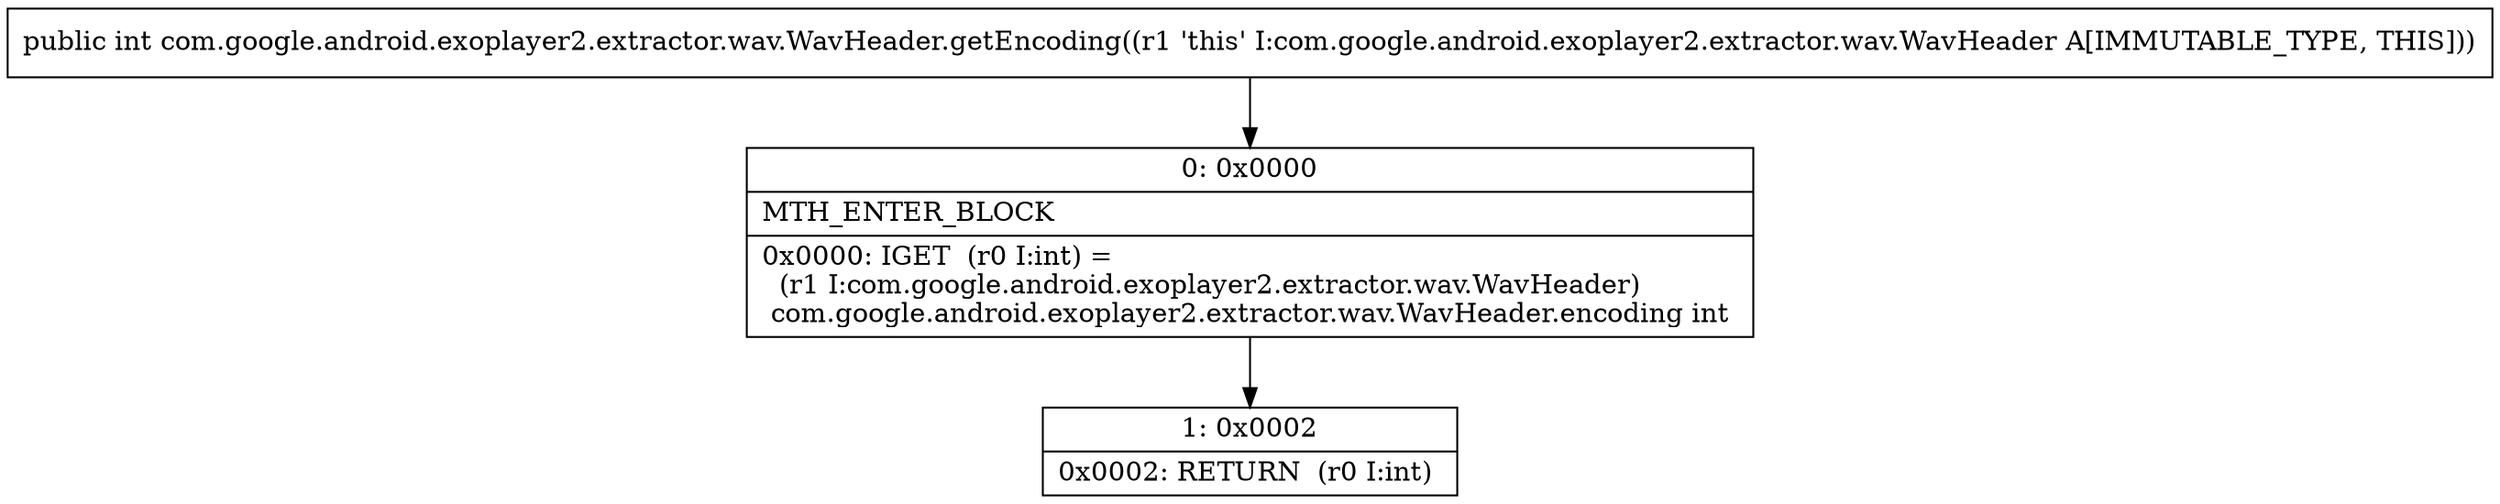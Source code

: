 digraph "CFG forcom.google.android.exoplayer2.extractor.wav.WavHeader.getEncoding()I" {
Node_0 [shape=record,label="{0\:\ 0x0000|MTH_ENTER_BLOCK\l|0x0000: IGET  (r0 I:int) = \l  (r1 I:com.google.android.exoplayer2.extractor.wav.WavHeader)\l com.google.android.exoplayer2.extractor.wav.WavHeader.encoding int \l}"];
Node_1 [shape=record,label="{1\:\ 0x0002|0x0002: RETURN  (r0 I:int) \l}"];
MethodNode[shape=record,label="{public int com.google.android.exoplayer2.extractor.wav.WavHeader.getEncoding((r1 'this' I:com.google.android.exoplayer2.extractor.wav.WavHeader A[IMMUTABLE_TYPE, THIS])) }"];
MethodNode -> Node_0;
Node_0 -> Node_1;
}

